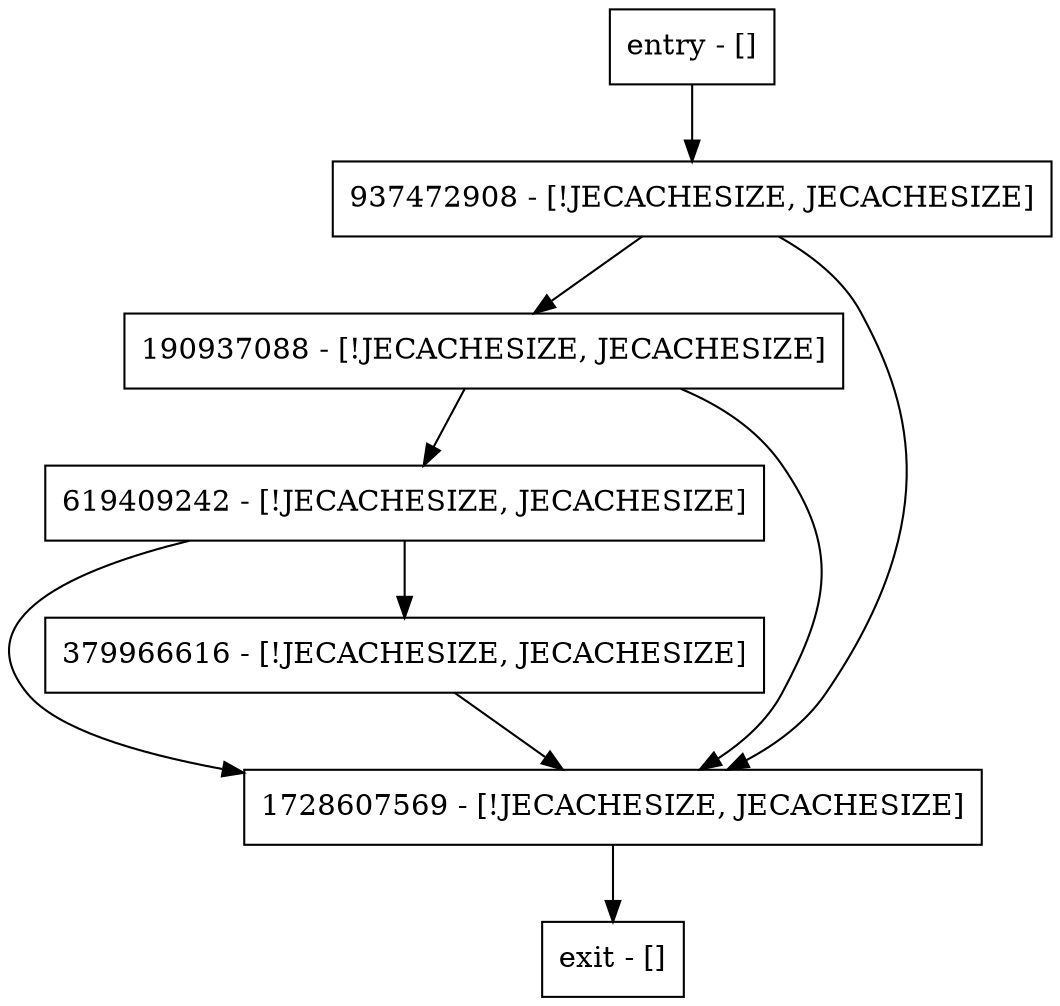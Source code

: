 digraph checkCompressedOops {
node [shape=record];
entry [label="entry - []"];
exit [label="exit - []"];
937472908 [label="937472908 - [!JECACHESIZE, JECACHESIZE]"];
619409242 [label="619409242 - [!JECACHESIZE, JECACHESIZE]"];
190937088 [label="190937088 - [!JECACHESIZE, JECACHESIZE]"];
1728607569 [label="1728607569 - [!JECACHESIZE, JECACHESIZE]"];
379966616 [label="379966616 - [!JECACHESIZE, JECACHESIZE]"];
entry;
exit;
entry -> 937472908;
937472908 -> 190937088;
937472908 -> 1728607569;
619409242 -> 1728607569;
619409242 -> 379966616;
190937088 -> 619409242;
190937088 -> 1728607569;
1728607569 -> exit;
379966616 -> 1728607569;
}
